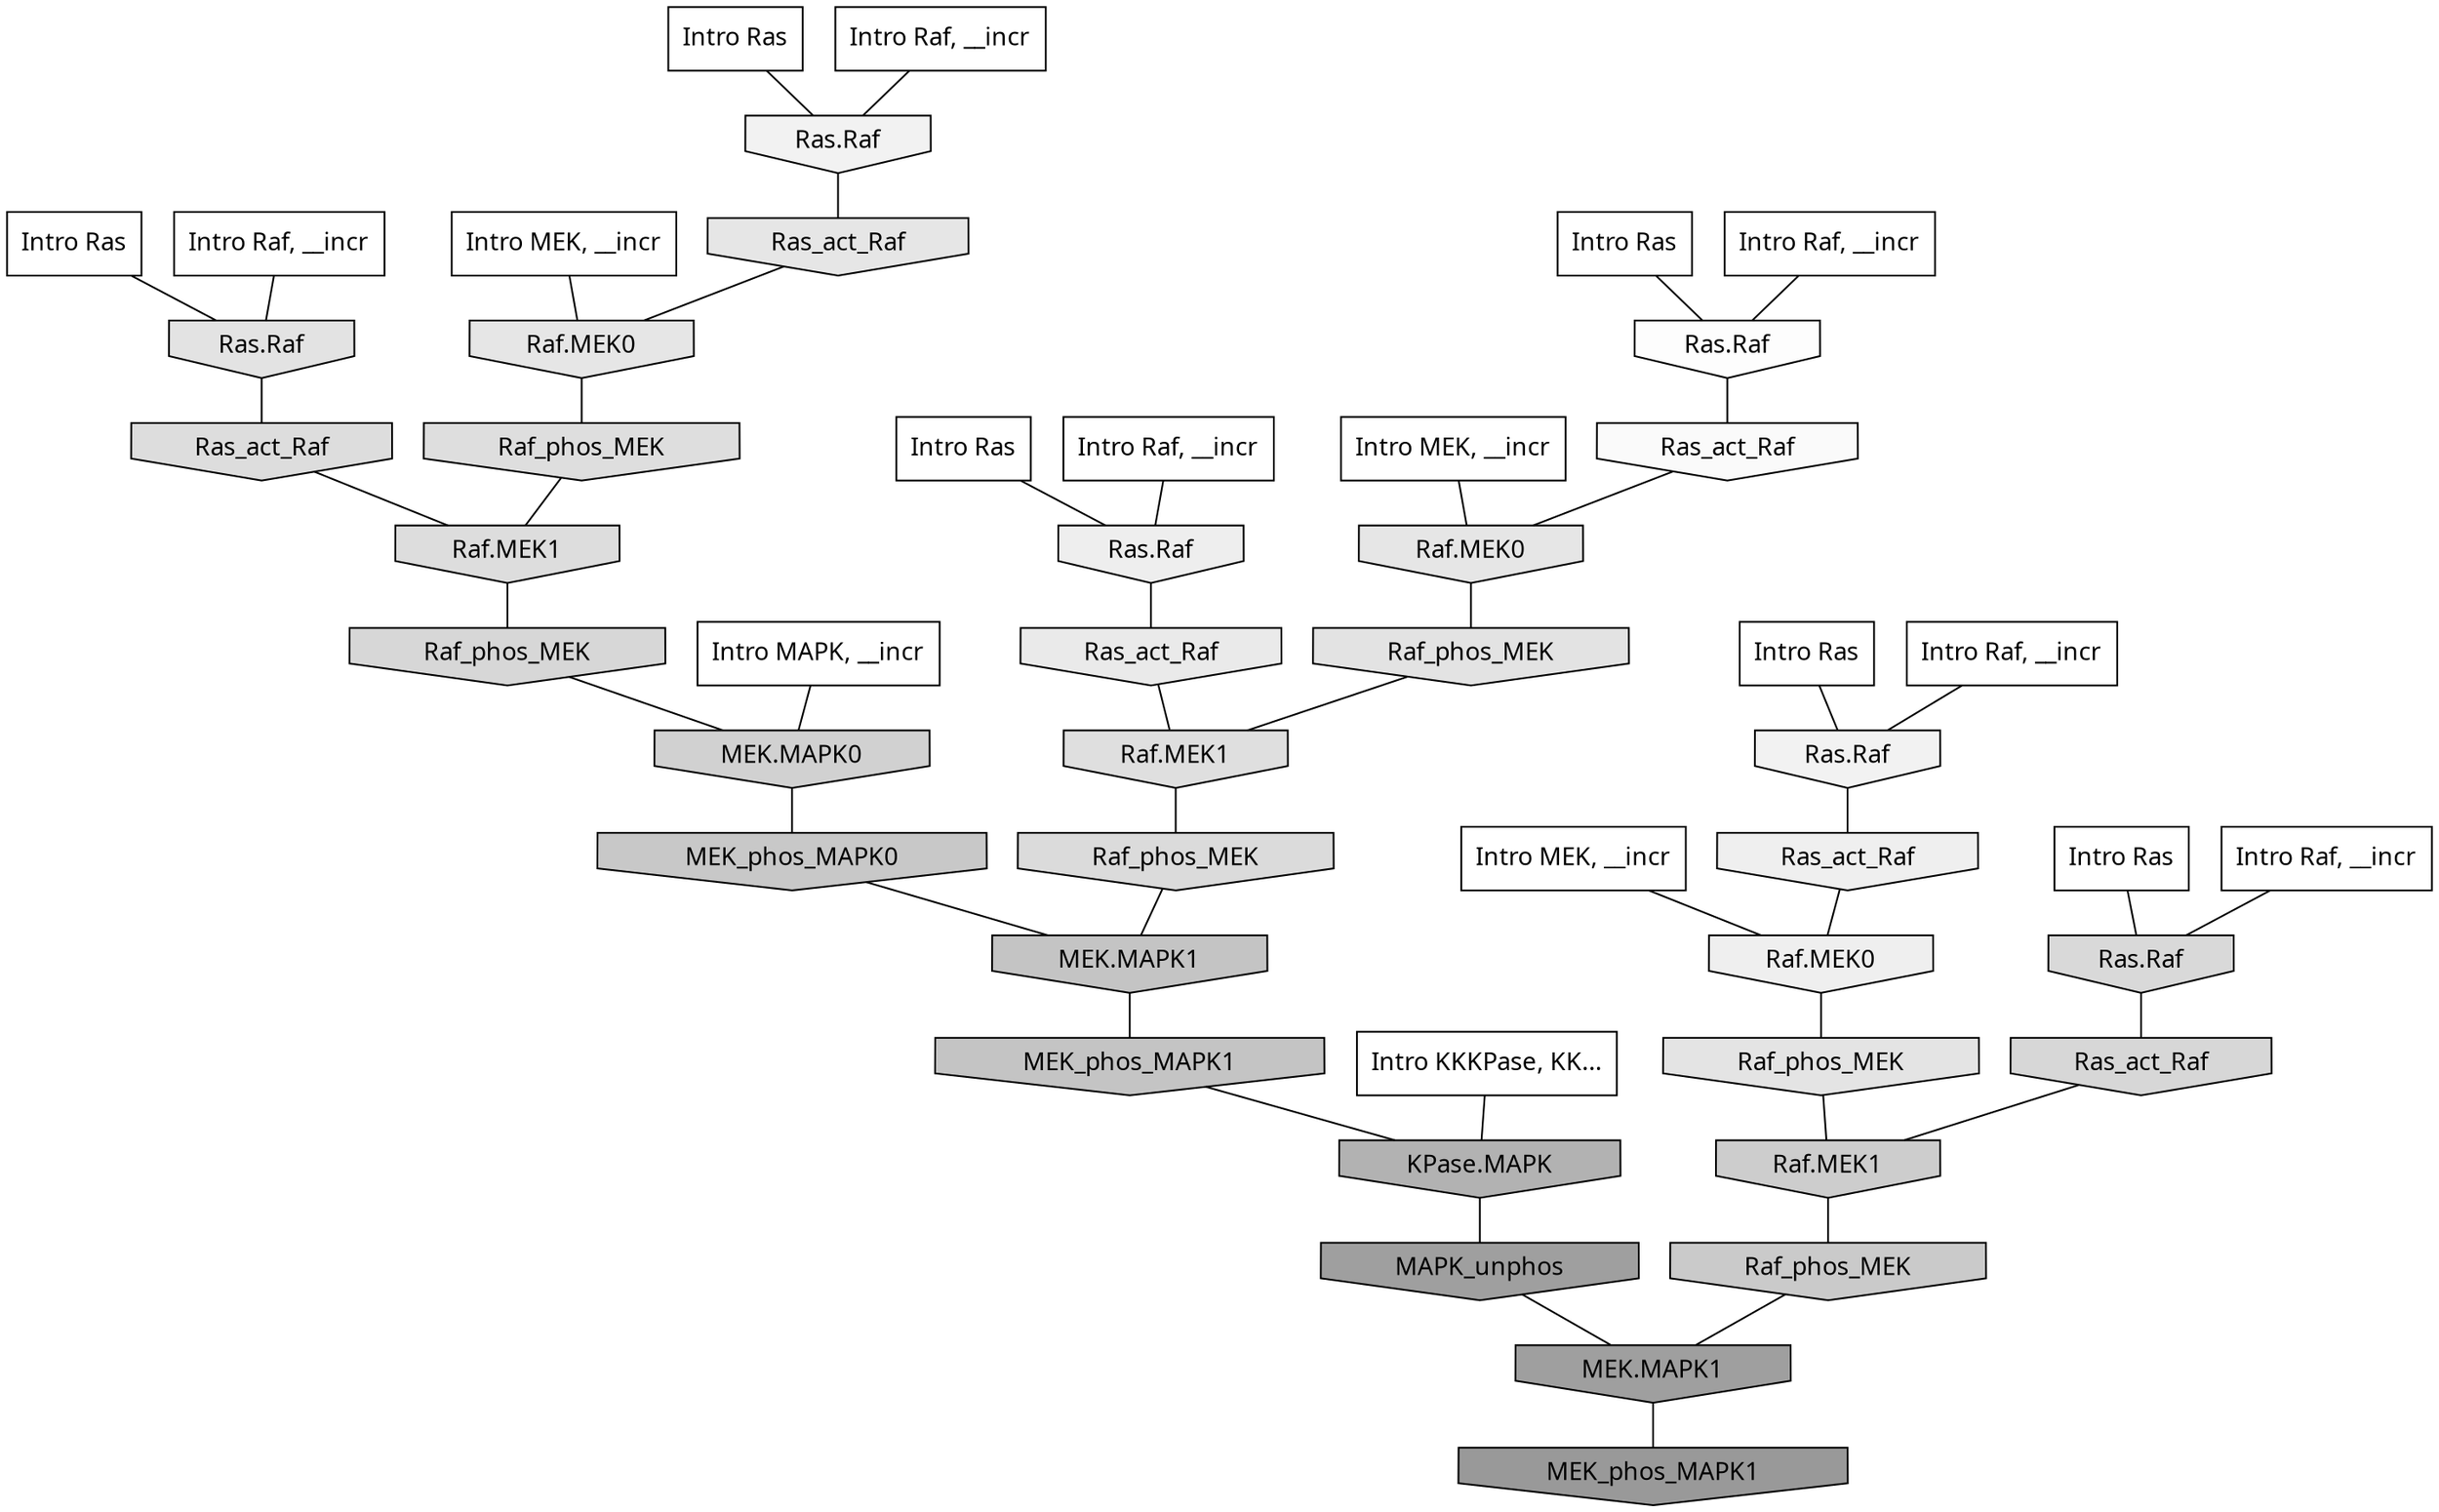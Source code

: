 digraph G{
  rankdir="TB";
  ranksep=0.30;
  node [fontname="CMU Serif"];
  edge [fontname="CMU Serif"];
  
  10 [label="Intro Ras", shape=rectangle, style=filled, fillcolor="0.000 0.000 1.000"]
  
  11 [label="Intro Ras", shape=rectangle, style=filled, fillcolor="0.000 0.000 1.000"]
  
  22 [label="Intro Ras", shape=rectangle, style=filled, fillcolor="0.000 0.000 1.000"]
  
  32 [label="Intro Ras", shape=rectangle, style=filled, fillcolor="0.000 0.000 1.000"]
  
  36 [label="Intro Ras", shape=rectangle, style=filled, fillcolor="0.000 0.000 1.000"]
  
  57 [label="Intro Ras", shape=rectangle, style=filled, fillcolor="0.000 0.000 1.000"]
  
  370 [label="Intro Raf, __incr", shape=rectangle, style=filled, fillcolor="0.000 0.000 1.000"]
  
  422 [label="Intro Raf, __incr", shape=rectangle, style=filled, fillcolor="0.000 0.000 1.000"]
  
  460 [label="Intro Raf, __incr", shape=rectangle, style=filled, fillcolor="0.000 0.000 1.000"]
  
  675 [label="Intro Raf, __incr", shape=rectangle, style=filled, fillcolor="0.000 0.000 1.000"]
  
  741 [label="Intro Raf, __incr", shape=rectangle, style=filled, fillcolor="0.000 0.000 1.000"]
  
  940 [label="Intro Raf, __incr", shape=rectangle, style=filled, fillcolor="0.000 0.000 1.000"]
  
  1478 [label="Intro MEK, __incr", shape=rectangle, style=filled, fillcolor="0.000 0.000 1.000"]
  
  1604 [label="Intro MEK, __incr", shape=rectangle, style=filled, fillcolor="0.000 0.000 1.000"]
  
  1956 [label="Intro MEK, __incr", shape=rectangle, style=filled, fillcolor="0.000 0.000 1.000"]
  
  3050 [label="Intro MAPK, __incr", shape=rectangle, style=filled, fillcolor="0.000 0.000 1.000"]
  
  3127 [label="Intro KKKPase, KK...", shape=rectangle, style=filled, fillcolor="0.000 0.000 1.000"]
  
  3398 [label="Ras.Raf", shape=invhouse, style=filled, fillcolor="0.000 0.000 0.992"]
  
  3516 [label="Ras_act_Raf", shape=invhouse, style=filled, fillcolor="0.000 0.000 0.979"]
  
  4080 [label="Ras.Raf", shape=invhouse, style=filled, fillcolor="0.000 0.000 0.949"]
  
  4095 [label="Ras.Raf", shape=invhouse, style=filled, fillcolor="0.000 0.000 0.949"]
  
  4350 [label="Ras_act_Raf", shape=invhouse, style=filled, fillcolor="0.000 0.000 0.937"]
  
  4354 [label="Raf.MEK0", shape=invhouse, style=filled, fillcolor="0.000 0.000 0.937"]
  
  4501 [label="Ras.Raf", shape=invhouse, style=filled, fillcolor="0.000 0.000 0.931"]
  
  4896 [label="Ras_act_Raf", shape=invhouse, style=filled, fillcolor="0.000 0.000 0.916"]
  
  5286 [label="Ras_act_Raf", shape=invhouse, style=filled, fillcolor="0.000 0.000 0.901"]
  
  5288 [label="Raf.MEK0", shape=invhouse, style=filled, fillcolor="0.000 0.000 0.901"]
  
  5304 [label="Raf.MEK0", shape=invhouse, style=filled, fillcolor="0.000 0.000 0.900"]
  
  5491 [label="Raf_phos_MEK", shape=invhouse, style=filled, fillcolor="0.000 0.000 0.894"]
  
  5598 [label="Ras.Raf", shape=invhouse, style=filled, fillcolor="0.000 0.000 0.889"]
  
  5613 [label="Raf_phos_MEK", shape=invhouse, style=filled, fillcolor="0.000 0.000 0.888"]
  
  6073 [label="Raf.MEK1", shape=invhouse, style=filled, fillcolor="0.000 0.000 0.874"]
  
  6180 [label="Raf_phos_MEK", shape=invhouse, style=filled, fillcolor="0.000 0.000 0.870"]
  
  6306 [label="Ras_act_Raf", shape=invhouse, style=filled, fillcolor="0.000 0.000 0.867"]
  
  6311 [label="Raf.MEK1", shape=invhouse, style=filled, fillcolor="0.000 0.000 0.866"]
  
  6680 [label="Raf_phos_MEK", shape=invhouse, style=filled, fillcolor="0.000 0.000 0.857"]
  
  7010 [label="Ras.Raf", shape=invhouse, style=filled, fillcolor="0.000 0.000 0.849"]
  
  7386 [label="Ras_act_Raf", shape=invhouse, style=filled, fillcolor="0.000 0.000 0.842"]
  
  7450 [label="Raf_phos_MEK", shape=invhouse, style=filled, fillcolor="0.000 0.000 0.841"]
  
  8659 [label="MEK.MAPK0", shape=invhouse, style=filled, fillcolor="0.000 0.000 0.817"]
  
  9484 [label="Raf.MEK1", shape=invhouse, style=filled, fillcolor="0.000 0.000 0.803"]
  
  10363 [label="Raf_phos_MEK", shape=invhouse, style=filled, fillcolor="0.000 0.000 0.792"]
  
  11103 [label="MEK_phos_MAPK0", shape=invhouse, style=filled, fillcolor="0.000 0.000 0.782"]
  
  12316 [label="MEK.MAPK1", shape=invhouse, style=filled, fillcolor="0.000 0.000 0.769"]
  
  12323 [label="MEK_phos_MAPK1", shape=invhouse, style=filled, fillcolor="0.000 0.000 0.768"]
  
  17863 [label="KPase.MAPK", shape=invhouse, style=filled, fillcolor="0.000 0.000 0.697"]
  
  20295 [label="MAPK_unphos", shape=invhouse, style=filled, fillcolor="0.000 0.000 0.624"]
  
  20297 [label="MEK.MAPK1", shape=invhouse, style=filled, fillcolor="0.000 0.000 0.624"]
  
  20898 [label="MEK_phos_MAPK1", shape=invhouse, style=filled, fillcolor="0.000 0.000 0.600"]
  
  
  20297 -> 20898 [dir=none, color="0.000 0.000 0.000"] 
  20295 -> 20297 [dir=none, color="0.000 0.000 0.000"] 
  17863 -> 20295 [dir=none, color="0.000 0.000 0.000"] 
  12323 -> 17863 [dir=none, color="0.000 0.000 0.000"] 
  12316 -> 12323 [dir=none, color="0.000 0.000 0.000"] 
  11103 -> 12316 [dir=none, color="0.000 0.000 0.000"] 
  10363 -> 20297 [dir=none, color="0.000 0.000 0.000"] 
  9484 -> 10363 [dir=none, color="0.000 0.000 0.000"] 
  8659 -> 11103 [dir=none, color="0.000 0.000 0.000"] 
  7450 -> 8659 [dir=none, color="0.000 0.000 0.000"] 
  7386 -> 9484 [dir=none, color="0.000 0.000 0.000"] 
  7010 -> 7386 [dir=none, color="0.000 0.000 0.000"] 
  6680 -> 12316 [dir=none, color="0.000 0.000 0.000"] 
  6311 -> 7450 [dir=none, color="0.000 0.000 0.000"] 
  6306 -> 6311 [dir=none, color="0.000 0.000 0.000"] 
  6180 -> 6311 [dir=none, color="0.000 0.000 0.000"] 
  6073 -> 6680 [dir=none, color="0.000 0.000 0.000"] 
  5613 -> 6073 [dir=none, color="0.000 0.000 0.000"] 
  5598 -> 6306 [dir=none, color="0.000 0.000 0.000"] 
  5491 -> 9484 [dir=none, color="0.000 0.000 0.000"] 
  5304 -> 5613 [dir=none, color="0.000 0.000 0.000"] 
  5288 -> 6180 [dir=none, color="0.000 0.000 0.000"] 
  5286 -> 5288 [dir=none, color="0.000 0.000 0.000"] 
  4896 -> 6073 [dir=none, color="0.000 0.000 0.000"] 
  4501 -> 4896 [dir=none, color="0.000 0.000 0.000"] 
  4354 -> 5491 [dir=none, color="0.000 0.000 0.000"] 
  4350 -> 4354 [dir=none, color="0.000 0.000 0.000"] 
  4095 -> 4350 [dir=none, color="0.000 0.000 0.000"] 
  4080 -> 5286 [dir=none, color="0.000 0.000 0.000"] 
  3516 -> 5304 [dir=none, color="0.000 0.000 0.000"] 
  3398 -> 3516 [dir=none, color="0.000 0.000 0.000"] 
  3127 -> 17863 [dir=none, color="0.000 0.000 0.000"] 
  3050 -> 8659 [dir=none, color="0.000 0.000 0.000"] 
  1956 -> 5288 [dir=none, color="0.000 0.000 0.000"] 
  1604 -> 4354 [dir=none, color="0.000 0.000 0.000"] 
  1478 -> 5304 [dir=none, color="0.000 0.000 0.000"] 
  940 -> 4080 [dir=none, color="0.000 0.000 0.000"] 
  741 -> 5598 [dir=none, color="0.000 0.000 0.000"] 
  675 -> 7010 [dir=none, color="0.000 0.000 0.000"] 
  460 -> 3398 [dir=none, color="0.000 0.000 0.000"] 
  422 -> 4095 [dir=none, color="0.000 0.000 0.000"] 
  370 -> 4501 [dir=none, color="0.000 0.000 0.000"] 
  57 -> 4501 [dir=none, color="0.000 0.000 0.000"] 
  36 -> 4095 [dir=none, color="0.000 0.000 0.000"] 
  32 -> 3398 [dir=none, color="0.000 0.000 0.000"] 
  22 -> 4080 [dir=none, color="0.000 0.000 0.000"] 
  11 -> 7010 [dir=none, color="0.000 0.000 0.000"] 
  10 -> 5598 [dir=none, color="0.000 0.000 0.000"] 
  
  }
